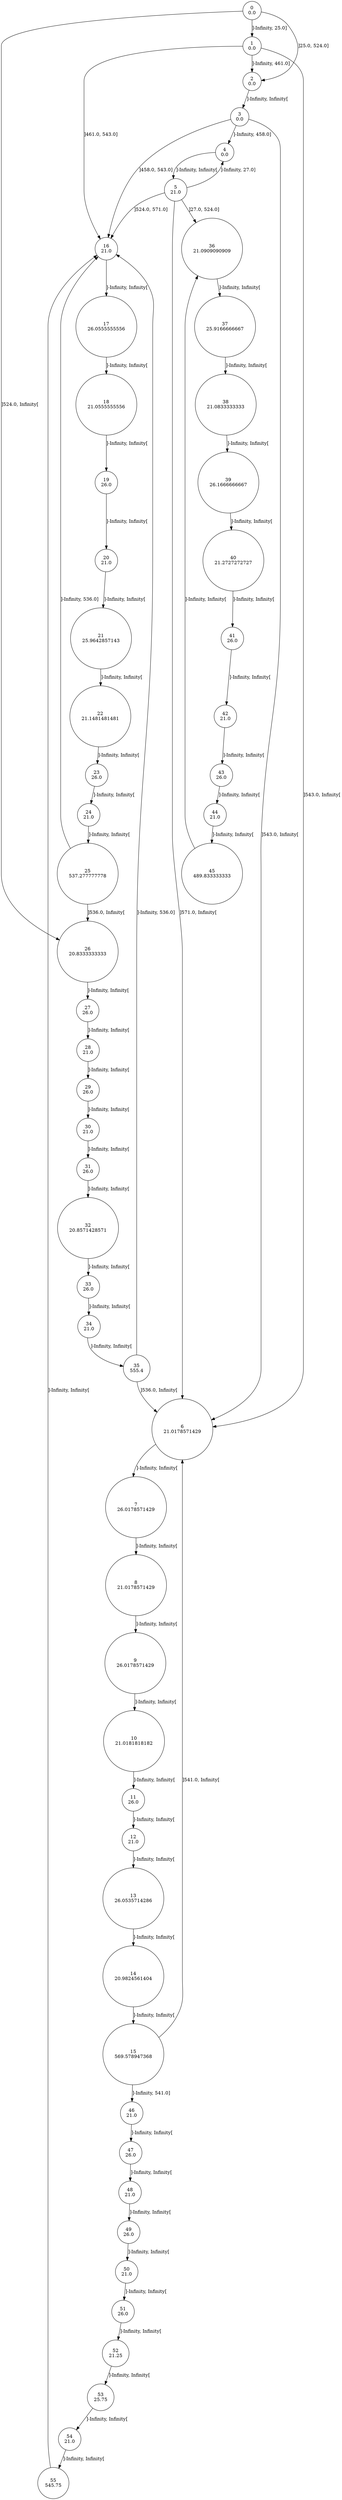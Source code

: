 digraph a {
0 [shape=circle, label="0\n0.0"];
	0 -> 1 [label="]-Infinity, 25.0]"];
	0 -> 2 [label="]25.0, 524.0]"];
	0 -> 26 [label="]524.0, Infinity["];
1 [shape=circle, label="1\n0.0"];
	1 -> 2 [label="]-Infinity, 461.0]"];
	1 -> 16 [label="]461.0, 543.0]"];
	1 -> 6 [label="]543.0, Infinity["];
2 [shape=circle, label="2\n0.0"];
	2 -> 3 [label="]-Infinity, Infinity["];
3 [shape=circle, label="3\n0.0"];
	3 -> 4 [label="]-Infinity, 458.0]"];
	3 -> 16 [label="]458.0, 543.0]"];
	3 -> 6 [label="]543.0, Infinity["];
4 [shape=circle, label="4\n0.0"];
	4 -> 5 [label="]-Infinity, Infinity["];
5 [shape=circle, label="5\n21.0"];
	5 -> 4 [label="]-Infinity, 27.0]"];
	5 -> 36 [label="]27.0, 524.0]"];
	5 -> 16 [label="]524.0, 571.0]"];
	5 -> 6 [label="]571.0, Infinity["];
6 [shape=circle, label="6\n21.0178571429"];
	6 -> 7 [label="]-Infinity, Infinity["];
7 [shape=circle, label="7\n26.0178571429"];
	7 -> 8 [label="]-Infinity, Infinity["];
8 [shape=circle, label="8\n21.0178571429"];
	8 -> 9 [label="]-Infinity, Infinity["];
9 [shape=circle, label="9\n26.0178571429"];
	9 -> 10 [label="]-Infinity, Infinity["];
10 [shape=circle, label="10\n21.0181818182"];
	10 -> 11 [label="]-Infinity, Infinity["];
11 [shape=circle, label="11\n26.0"];
	11 -> 12 [label="]-Infinity, Infinity["];
12 [shape=circle, label="12\n21.0"];
	12 -> 13 [label="]-Infinity, Infinity["];
13 [shape=circle, label="13\n26.0535714286"];
	13 -> 14 [label="]-Infinity, Infinity["];
14 [shape=circle, label="14\n20.9824561404"];
	14 -> 15 [label="]-Infinity, Infinity["];
15 [shape=circle, label="15\n569.578947368"];
	15 -> 46 [label="]-Infinity, 541.0]"];
	15 -> 6 [label="]541.0, Infinity["];
16 [shape=circle, label="16\n21.0"];
	16 -> 17 [label="]-Infinity, Infinity["];
17 [shape=circle, label="17\n26.0555555556"];
	17 -> 18 [label="]-Infinity, Infinity["];
18 [shape=circle, label="18\n21.0555555556"];
	18 -> 19 [label="]-Infinity, Infinity["];
19 [shape=circle, label="19\n26.0"];
	19 -> 20 [label="]-Infinity, Infinity["];
20 [shape=circle, label="20\n21.0"];
	20 -> 21 [label="]-Infinity, Infinity["];
21 [shape=circle, label="21\n25.9642857143"];
	21 -> 22 [label="]-Infinity, Infinity["];
22 [shape=circle, label="22\n21.1481481481"];
	22 -> 23 [label="]-Infinity, Infinity["];
23 [shape=circle, label="23\n26.0"];
	23 -> 24 [label="]-Infinity, Infinity["];
24 [shape=circle, label="24\n21.0"];
	24 -> 25 [label="]-Infinity, Infinity["];
25 [shape=circle, label="25\n537.277777778"];
	25 -> 16 [label="]-Infinity, 536.0]"];
	25 -> 26 [label="]536.0, Infinity["];
26 [shape=circle, label="26\n20.8333333333"];
	26 -> 27 [label="]-Infinity, Infinity["];
27 [shape=circle, label="27\n26.0"];
	27 -> 28 [label="]-Infinity, Infinity["];
28 [shape=circle, label="28\n21.0"];
	28 -> 29 [label="]-Infinity, Infinity["];
29 [shape=circle, label="29\n26.0"];
	29 -> 30 [label="]-Infinity, Infinity["];
30 [shape=circle, label="30\n21.0"];
	30 -> 31 [label="]-Infinity, Infinity["];
31 [shape=circle, label="31\n26.0"];
	31 -> 32 [label="]-Infinity, Infinity["];
32 [shape=circle, label="32\n20.8571428571"];
	32 -> 33 [label="]-Infinity, Infinity["];
33 [shape=circle, label="33\n26.0"];
	33 -> 34 [label="]-Infinity, Infinity["];
34 [shape=circle, label="34\n21.0"];
	34 -> 35 [label="]-Infinity, Infinity["];
35 [shape=circle, label="35\n555.4"];
	35 -> 16 [label="]-Infinity, 536.0]"];
	35 -> 6 [label="]536.0, Infinity["];
36 [shape=circle, label="36\n21.0909090909"];
	36 -> 37 [label="]-Infinity, Infinity["];
37 [shape=circle, label="37\n25.9166666667"];
	37 -> 38 [label="]-Infinity, Infinity["];
38 [shape=circle, label="38\n21.0833333333"];
	38 -> 39 [label="]-Infinity, Infinity["];
39 [shape=circle, label="39\n26.1666666667"];
	39 -> 40 [label="]-Infinity, Infinity["];
40 [shape=circle, label="40\n21.2727272727"];
	40 -> 41 [label="]-Infinity, Infinity["];
41 [shape=circle, label="41\n26.0"];
	41 -> 42 [label="]-Infinity, Infinity["];
42 [shape=circle, label="42\n21.0"];
	42 -> 43 [label="]-Infinity, Infinity["];
43 [shape=circle, label="43\n26.0"];
	43 -> 44 [label="]-Infinity, Infinity["];
44 [shape=circle, label="44\n21.0"];
	44 -> 45 [label="]-Infinity, Infinity["];
45 [shape=circle, label="45\n489.833333333"];
	45 -> 36 [label="]-Infinity, Infinity["];
46 [shape=circle, label="46\n21.0"];
	46 -> 47 [label="]-Infinity, Infinity["];
47 [shape=circle, label="47\n26.0"];
	47 -> 48 [label="]-Infinity, Infinity["];
48 [shape=circle, label="48\n21.0"];
	48 -> 49 [label="]-Infinity, Infinity["];
49 [shape=circle, label="49\n26.0"];
	49 -> 50 [label="]-Infinity, Infinity["];
50 [shape=circle, label="50\n21.0"];
	50 -> 51 [label="]-Infinity, Infinity["];
51 [shape=circle, label="51\n26.0"];
	51 -> 52 [label="]-Infinity, Infinity["];
52 [shape=circle, label="52\n21.25"];
	52 -> 53 [label="]-Infinity, Infinity["];
53 [shape=circle, label="53\n25.75"];
	53 -> 54 [label="]-Infinity, Infinity["];
54 [shape=circle, label="54\n21.0"];
	54 -> 55 [label="]-Infinity, Infinity["];
55 [shape=circle, label="55\n545.75"];
	55 -> 16 [label="]-Infinity, Infinity["];
}